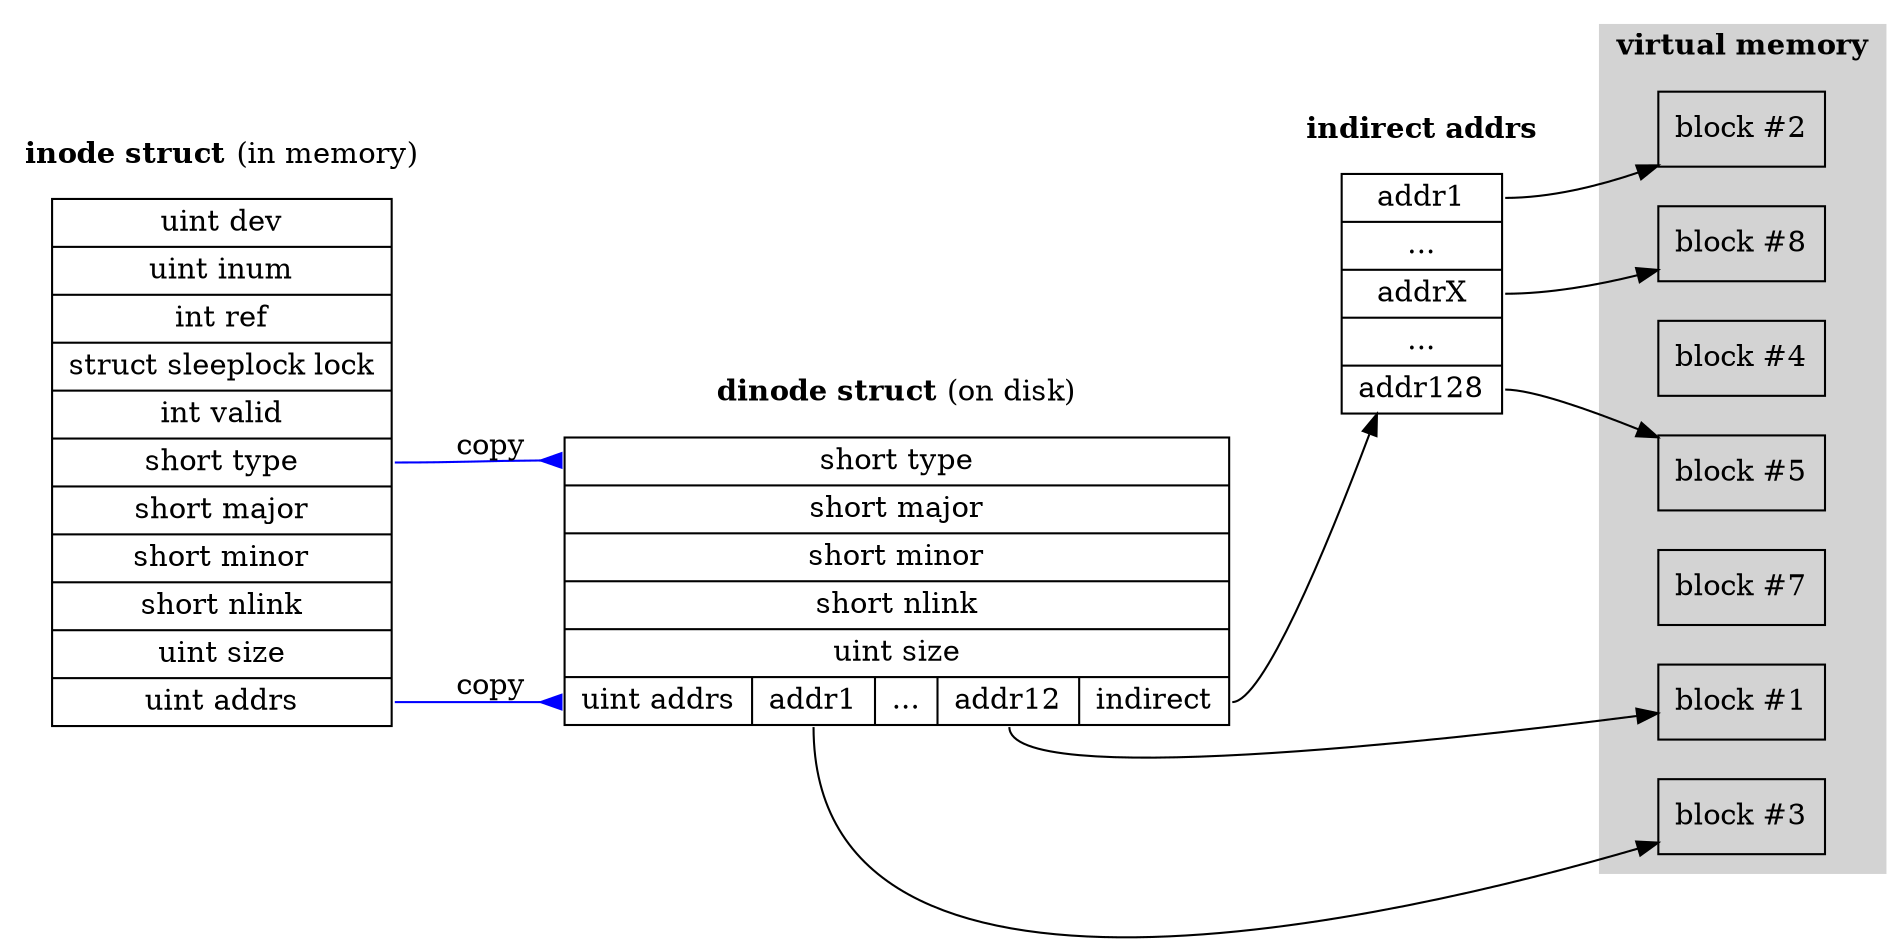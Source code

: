 digraph inode_relation {
  rankdir=LR;
  node [shape=record];

  subgraph cluster_inode {
    label =<<b>inode struct</b> (in memory)>; style=filled; color=white;
    inode [label="uint dev|uint inum|int ref|struct sleeplock lock|int valid|<f0>short type|short major|short minor|short nlink|uint size|<f9>uint addrs"];
  }
  inode:f0 -> dinode:f0 [label=copy arrowhead=inv color=blue];
  inode:f9 -> dinode:f9 [label=copy arrowhead=inv color=blue];
  subgraph cluster_dinode {
    label =<<b>dinode struct</b> (on disk)>; style=filled; color=white;
    dinode [label="<f0>short type|short major|short minor|short nlink|uint size|{<f9>uint addrs|<d1>addr1|...|<d2>addr12|<ind>indirect}"];
  }
  subgraph cluster_indirect {
    label =<<b>indirect addrs</b>>; style=filled; color=white;
    indirect [label="<i1>addr1|...|<ix>addrX|...|<i2>addr128"];
  }
  subgraph cluster_data {
    label =<<b>virtual memory</b>>; style=filled; color=lightgray;
    data2  [label="block #1"];
    data1  [label="block #3"];
    data4  [label="block #4"];
    idata1 [label="block #2"];
    data7  [label="block #7"];
    idataX [label="block #8"];
    idata2 [label="block #5"];
  }

  dinode:d1 -> data1;
  dinode:d2 -> data2;
  dinode:ind -> indirect;
  indirect:i1 -> idata1;
  indirect:ix -> idataX;
  indirect:i2 -> idata2;

}
